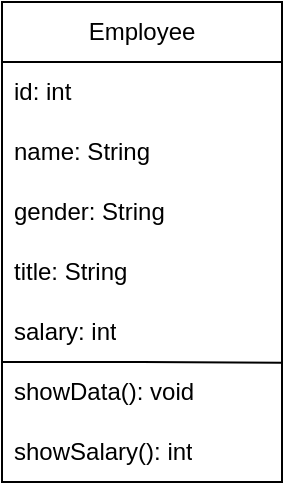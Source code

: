 <mxfile version="24.7.8">
  <diagram id="C5RBs43oDa-KdzZeNtuy" name="Page-1">
    <mxGraphModel dx="341" dy="423" grid="0" gridSize="10" guides="1" tooltips="1" connect="1" arrows="1" fold="1" page="1" pageScale="1" pageWidth="827" pageHeight="1169" math="0" shadow="0">
      <root>
        <mxCell id="WIyWlLk6GJQsqaUBKTNV-0" />
        <mxCell id="WIyWlLk6GJQsqaUBKTNV-1" parent="WIyWlLk6GJQsqaUBKTNV-0" />
        <mxCell id="eXjZ1XB6F7A6RyZJsLhg-0" value="Employee" style="swimlane;fontStyle=0;childLayout=stackLayout;horizontal=1;startSize=30;horizontalStack=0;resizeParent=1;resizeParentMax=0;resizeLast=0;collapsible=1;marginBottom=0;whiteSpace=wrap;html=1;align=center;" vertex="1" parent="WIyWlLk6GJQsqaUBKTNV-1">
          <mxGeometry x="40" y="40" width="140" height="240" as="geometry" />
        </mxCell>
        <mxCell id="eXjZ1XB6F7A6RyZJsLhg-1" value="id: int" style="text;strokeColor=none;fillColor=none;align=left;verticalAlign=middle;spacingLeft=4;spacingRight=4;overflow=hidden;points=[[0,0.5],[1,0.5]];portConstraint=eastwest;rotatable=0;whiteSpace=wrap;html=1;" vertex="1" parent="eXjZ1XB6F7A6RyZJsLhg-0">
          <mxGeometry y="30" width="140" height="30" as="geometry" />
        </mxCell>
        <mxCell id="eXjZ1XB6F7A6RyZJsLhg-2" value="name: String" style="text;strokeColor=none;fillColor=none;align=left;verticalAlign=middle;spacingLeft=4;spacingRight=4;overflow=hidden;points=[[0,0.5],[1,0.5]];portConstraint=eastwest;rotatable=0;whiteSpace=wrap;html=1;" vertex="1" parent="eXjZ1XB6F7A6RyZJsLhg-0">
          <mxGeometry y="60" width="140" height="30" as="geometry" />
        </mxCell>
        <mxCell id="eXjZ1XB6F7A6RyZJsLhg-3" value="gender: String" style="text;strokeColor=none;fillColor=none;align=left;verticalAlign=middle;spacingLeft=4;spacingRight=4;overflow=hidden;points=[[0,0.5],[1,0.5]];portConstraint=eastwest;rotatable=0;whiteSpace=wrap;html=1;" vertex="1" parent="eXjZ1XB6F7A6RyZJsLhg-0">
          <mxGeometry y="90" width="140" height="30" as="geometry" />
        </mxCell>
        <mxCell id="eXjZ1XB6F7A6RyZJsLhg-6" value="title: String" style="text;strokeColor=none;fillColor=none;align=left;verticalAlign=middle;spacingLeft=4;spacingRight=4;overflow=hidden;points=[[0,0.5],[1,0.5]];portConstraint=eastwest;rotatable=0;whiteSpace=wrap;html=1;" vertex="1" parent="eXjZ1XB6F7A6RyZJsLhg-0">
          <mxGeometry y="120" width="140" height="30" as="geometry" />
        </mxCell>
        <mxCell id="eXjZ1XB6F7A6RyZJsLhg-7" value="salary: int" style="text;strokeColor=none;fillColor=none;align=left;verticalAlign=middle;spacingLeft=4;spacingRight=4;overflow=hidden;points=[[0,0.5],[1,0.5]];portConstraint=eastwest;rotatable=0;whiteSpace=wrap;html=1;" vertex="1" parent="eXjZ1XB6F7A6RyZJsLhg-0">
          <mxGeometry y="150" width="140" height="30" as="geometry" />
        </mxCell>
        <mxCell id="eXjZ1XB6F7A6RyZJsLhg-10" value="" style="endArrow=none;html=1;rounded=0;entryX=1.002;entryY=0.014;entryDx=0;entryDy=0;entryPerimeter=0;" edge="1" parent="eXjZ1XB6F7A6RyZJsLhg-0">
          <mxGeometry width="50" height="50" relative="1" as="geometry">
            <mxPoint x="-0.28" y="180" as="sourcePoint" />
            <mxPoint x="140.0" y="180.42" as="targetPoint" />
            <Array as="points">
              <mxPoint x="69.72" y="180" />
            </Array>
          </mxGeometry>
        </mxCell>
        <mxCell id="eXjZ1XB6F7A6RyZJsLhg-8" value="showData(): void" style="text;strokeColor=none;fillColor=none;align=left;verticalAlign=middle;spacingLeft=4;spacingRight=4;overflow=hidden;points=[[0,0.5],[1,0.5]];portConstraint=eastwest;rotatable=0;whiteSpace=wrap;html=1;" vertex="1" parent="eXjZ1XB6F7A6RyZJsLhg-0">
          <mxGeometry y="180" width="140" height="30" as="geometry" />
        </mxCell>
        <mxCell id="eXjZ1XB6F7A6RyZJsLhg-9" value="showSalary(): int" style="text;strokeColor=none;fillColor=none;align=left;verticalAlign=middle;spacingLeft=4;spacingRight=4;overflow=hidden;points=[[0,0.5],[1,0.5]];portConstraint=eastwest;rotatable=0;whiteSpace=wrap;html=1;" vertex="1" parent="eXjZ1XB6F7A6RyZJsLhg-0">
          <mxGeometry y="210" width="140" height="30" as="geometry" />
        </mxCell>
      </root>
    </mxGraphModel>
  </diagram>
</mxfile>

